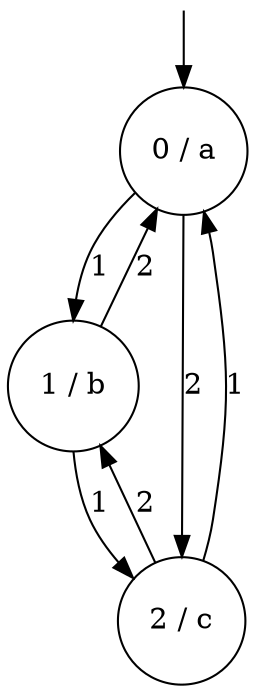 digraph g {

	s0 [shape="circle" label="0 / a"];
	s1 [shape="circle" label="1 / b"];
	s2 [shape="circle" label="2 / c"];
	s0 -> s1 [label="1"];
	s0 -> s2 [label="2"];
	s1 -> s2 [label="1"];
	s1 -> s0 [label="2"];
	s2 -> s0 [label="1"];
	s2 -> s1 [label="2"];

__start0 [label="" shape="none" width="0" height="0"];
__start0 -> s0;

}
